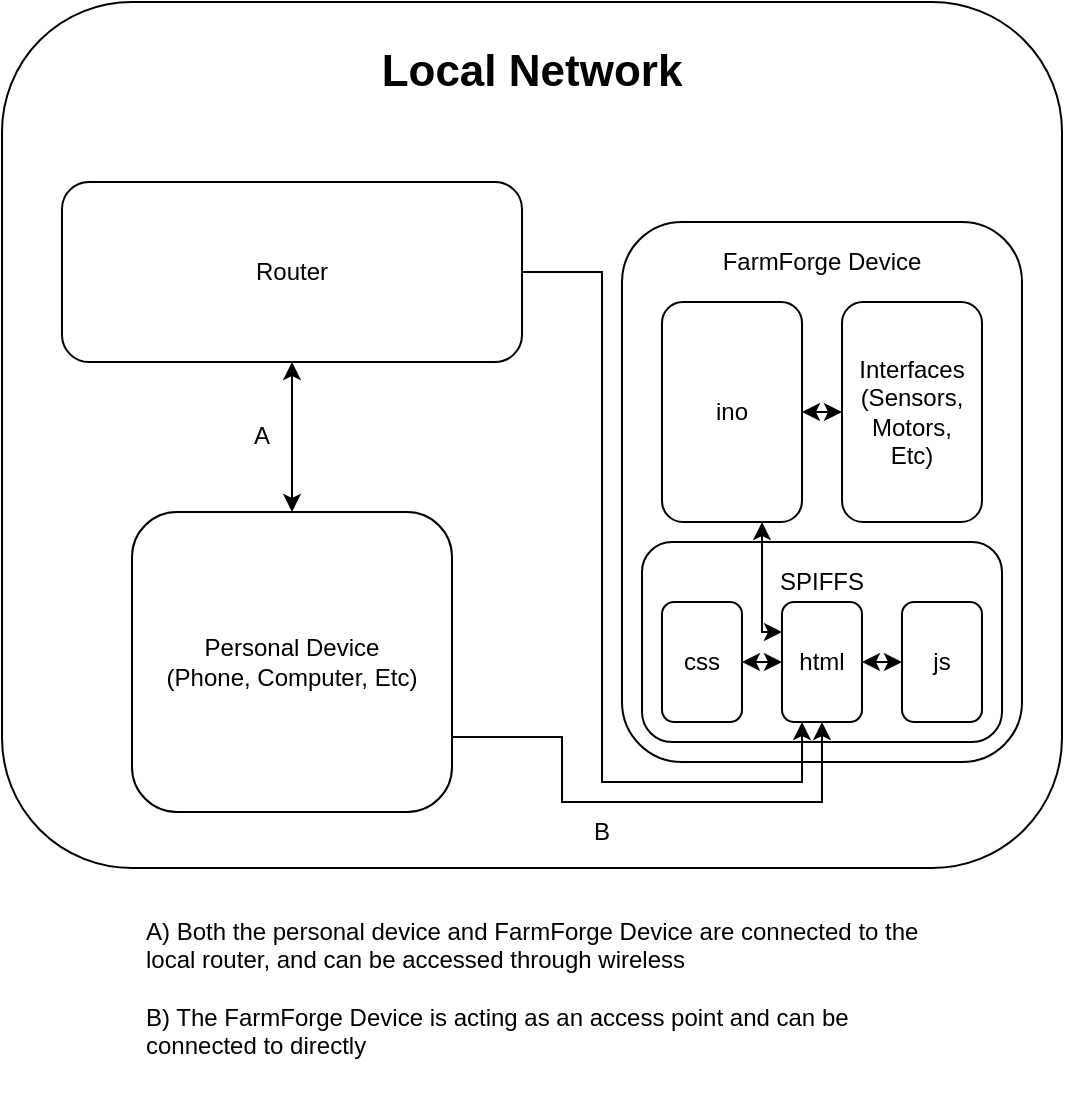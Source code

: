<mxfile version="13.6.2" type="device"><diagram id="ZbHnMTMEkz4GCbCvOrrs" name="Page-1"><mxGraphModel dx="1422" dy="832" grid="1" gridSize="10" guides="1" tooltips="1" connect="1" arrows="1" fold="1" page="1" pageScale="1" pageWidth="850" pageHeight="1100" math="0" shadow="0"><root><mxCell id="0"/><mxCell id="1" parent="0"/><mxCell id="TqrajejNftr9jKhkj-_X-1" value="" style="rounded=1;whiteSpace=wrap;html=1;" parent="1" vertex="1"><mxGeometry x="160" y="90" width="530" height="433" as="geometry"/></mxCell><mxCell id="TqrajejNftr9jKhkj-_X-2" value="&lt;b&gt;&lt;font style=&quot;font-size: 22px&quot;&gt;Local Network&lt;/font&gt;&lt;/b&gt;" style="text;html=1;strokeColor=none;fillColor=none;align=center;verticalAlign=middle;whiteSpace=wrap;rounded=0;" parent="1" vertex="1"><mxGeometry x="340" y="100" width="170" height="50" as="geometry"/></mxCell><mxCell id="TqrajejNftr9jKhkj-_X-3" value="" style="rounded=1;whiteSpace=wrap;html=1;" parent="1" vertex="1"><mxGeometry x="470" y="200" width="200" height="270" as="geometry"/></mxCell><mxCell id="TqrajejNftr9jKhkj-_X-4" value="FarmForge Device" style="text;html=1;strokeColor=none;fillColor=none;align=center;verticalAlign=middle;whiteSpace=wrap;rounded=0;" parent="1" vertex="1"><mxGeometry x="515" y="210" width="110" height="20" as="geometry"/></mxCell><mxCell id="TqrajejNftr9jKhkj-_X-5" value="" style="rounded=1;whiteSpace=wrap;html=1;" parent="1" vertex="1"><mxGeometry x="480" y="360" width="180" height="100" as="geometry"/></mxCell><mxCell id="TqrajejNftr9jKhkj-_X-6" value="SPIFFS" style="text;html=1;strokeColor=none;fillColor=none;align=center;verticalAlign=middle;whiteSpace=wrap;rounded=0;" parent="1" vertex="1"><mxGeometry x="545" y="370" width="50" height="20" as="geometry"/></mxCell><mxCell id="TqrajejNftr9jKhkj-_X-26" style="edgeStyle=orthogonalEdgeStyle;rounded=0;orthogonalLoop=1;jettySize=auto;html=1;exitX=1;exitY=0.5;exitDx=0;exitDy=0;entryX=0;entryY=0.5;entryDx=0;entryDy=0;startArrow=classic;startFill=1;" parent="1" source="TqrajejNftr9jKhkj-_X-7" target="TqrajejNftr9jKhkj-_X-8" edge="1"><mxGeometry relative="1" as="geometry"/></mxCell><mxCell id="TqrajejNftr9jKhkj-_X-7" value="css" style="rounded=1;whiteSpace=wrap;html=1;" parent="1" vertex="1"><mxGeometry x="490" y="390" width="40" height="60" as="geometry"/></mxCell><mxCell id="TqrajejNftr9jKhkj-_X-27" style="edgeStyle=orthogonalEdgeStyle;rounded=0;orthogonalLoop=1;jettySize=auto;html=1;exitX=1;exitY=0.5;exitDx=0;exitDy=0;entryX=0;entryY=0.5;entryDx=0;entryDy=0;startArrow=classic;startFill=1;endArrow=classic;endFill=1;" parent="1" source="TqrajejNftr9jKhkj-_X-8" target="TqrajejNftr9jKhkj-_X-9" edge="1"><mxGeometry relative="1" as="geometry"/></mxCell><mxCell id="TqrajejNftr9jKhkj-_X-28" style="edgeStyle=orthogonalEdgeStyle;rounded=0;orthogonalLoop=1;jettySize=auto;html=1;exitX=0;exitY=0.25;exitDx=0;exitDy=0;startArrow=classic;startFill=1;endArrow=classic;endFill=1;" parent="1" source="TqrajejNftr9jKhkj-_X-8" target="TqrajejNftr9jKhkj-_X-10" edge="1"><mxGeometry relative="1" as="geometry"><Array as="points"><mxPoint x="540" y="405"/></Array></mxGeometry></mxCell><mxCell id="TqrajejNftr9jKhkj-_X-8" value="html" style="rounded=1;whiteSpace=wrap;html=1;" parent="1" vertex="1"><mxGeometry x="550" y="390" width="40" height="60" as="geometry"/></mxCell><mxCell id="TqrajejNftr9jKhkj-_X-9" value="js" style="rounded=1;whiteSpace=wrap;html=1;" parent="1" vertex="1"><mxGeometry x="610" y="390" width="40" height="60" as="geometry"/></mxCell><mxCell id="TqrajejNftr9jKhkj-_X-29" style="edgeStyle=orthogonalEdgeStyle;rounded=0;orthogonalLoop=1;jettySize=auto;html=1;exitX=1;exitY=0.5;exitDx=0;exitDy=0;entryX=0;entryY=0.5;entryDx=0;entryDy=0;startArrow=classic;startFill=1;endArrow=classic;endFill=1;" parent="1" source="TqrajejNftr9jKhkj-_X-10" target="TqrajejNftr9jKhkj-_X-12" edge="1"><mxGeometry relative="1" as="geometry"/></mxCell><mxCell id="TqrajejNftr9jKhkj-_X-10" value="ino" style="rounded=1;whiteSpace=wrap;html=1;" parent="1" vertex="1"><mxGeometry x="490" y="240" width="70" height="110" as="geometry"/></mxCell><mxCell id="TqrajejNftr9jKhkj-_X-12" value="Interfaces&lt;br&gt;(Sensors,&lt;br&gt;Motors,&lt;br&gt;Etc)" style="rounded=1;whiteSpace=wrap;html=1;" parent="1" vertex="1"><mxGeometry x="580" y="240" width="70" height="110" as="geometry"/></mxCell><mxCell id="TqrajejNftr9jKhkj-_X-15" style="edgeStyle=orthogonalEdgeStyle;rounded=0;orthogonalLoop=1;jettySize=auto;html=1;exitX=0.5;exitY=0;exitDx=0;exitDy=0;entryX=0.5;entryY=1;entryDx=0;entryDy=0;startArrow=classic;startFill=1;" parent="1" source="TqrajejNftr9jKhkj-_X-13" target="TqrajejNftr9jKhkj-_X-14" edge="1"><mxGeometry relative="1" as="geometry"/></mxCell><mxCell id="euB41x9GH515c1ydfz9o-1" style="edgeStyle=orthogonalEdgeStyle;rounded=0;orthogonalLoop=1;jettySize=auto;html=1;exitX=1;exitY=0.75;exitDx=0;exitDy=0;entryX=0.5;entryY=1;entryDx=0;entryDy=0;" edge="1" parent="1" source="TqrajejNftr9jKhkj-_X-13" target="TqrajejNftr9jKhkj-_X-8"><mxGeometry relative="1" as="geometry"><Array as="points"><mxPoint x="440" y="458"/><mxPoint x="440" y="490"/><mxPoint x="570" y="490"/></Array></mxGeometry></mxCell><mxCell id="TqrajejNftr9jKhkj-_X-13" value="Personal Device&lt;br&gt;(Phone, Computer, Etc)" style="rounded=1;whiteSpace=wrap;html=1;" parent="1" vertex="1"><mxGeometry x="225" y="345" width="160" height="150" as="geometry"/></mxCell><mxCell id="euB41x9GH515c1ydfz9o-2" style="edgeStyle=orthogonalEdgeStyle;rounded=0;orthogonalLoop=1;jettySize=auto;html=1;exitX=1;exitY=0.5;exitDx=0;exitDy=0;entryX=0.25;entryY=1;entryDx=0;entryDy=0;" edge="1" parent="1" source="TqrajejNftr9jKhkj-_X-14" target="TqrajejNftr9jKhkj-_X-8"><mxGeometry relative="1" as="geometry"><Array as="points"><mxPoint x="460" y="225"/><mxPoint x="460" y="480"/><mxPoint x="560" y="480"/></Array></mxGeometry></mxCell><mxCell id="TqrajejNftr9jKhkj-_X-14" value="Router" style="rounded=1;whiteSpace=wrap;html=1;" parent="1" vertex="1"><mxGeometry x="190" y="180" width="230" height="90" as="geometry"/></mxCell><mxCell id="euB41x9GH515c1ydfz9o-3" value="A" style="text;html=1;strokeColor=none;fillColor=none;align=center;verticalAlign=middle;whiteSpace=wrap;rounded=0;" vertex="1" parent="1"><mxGeometry x="270" y="296.5" width="40" height="20" as="geometry"/></mxCell><mxCell id="euB41x9GH515c1ydfz9o-4" value="B" style="text;html=1;strokeColor=none;fillColor=none;align=center;verticalAlign=middle;whiteSpace=wrap;rounded=0;" vertex="1" parent="1"><mxGeometry x="440" y="495" width="40" height="20" as="geometry"/></mxCell><mxCell id="euB41x9GH515c1ydfz9o-6" value="A) Both the personal device and FarmForge Device are connected to the local router, and can be accessed through wireless&lt;br&gt;&lt;br&gt;B) The FarmForge Device is acting as an access point and can be connected to directly" style="text;html=1;strokeColor=none;fillColor=none;align=left;verticalAlign=middle;whiteSpace=wrap;rounded=0;" vertex="1" parent="1"><mxGeometry x="230" y="523" width="390" height="120" as="geometry"/></mxCell></root></mxGraphModel></diagram></mxfile>